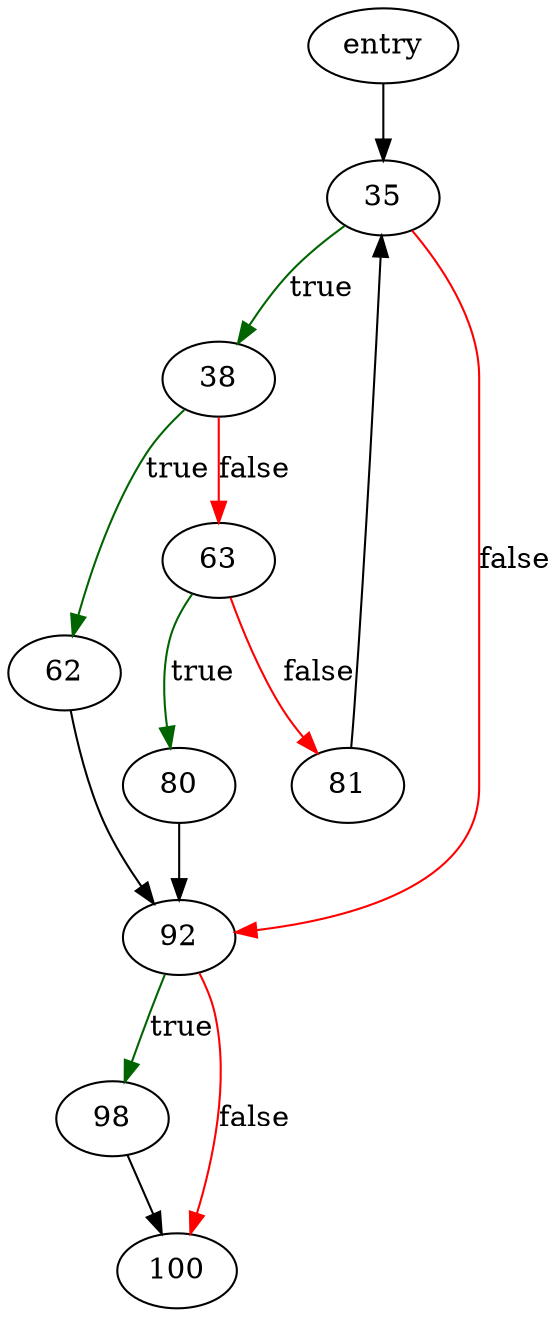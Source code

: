 digraph "vdbeIncrPopulate" {
	// Node definitions.
	1 [label=entry];
	35;
	38;
	62;
	63;
	80;
	81;
	92;
	98;
	100;

	// Edge definitions.
	1 -> 35;
	35 -> 38 [
		color=darkgreen
		label=true
	];
	35 -> 92 [
		color=red
		label=false
	];
	38 -> 62 [
		color=darkgreen
		label=true
	];
	38 -> 63 [
		color=red
		label=false
	];
	62 -> 92;
	63 -> 80 [
		color=darkgreen
		label=true
	];
	63 -> 81 [
		color=red
		label=false
	];
	80 -> 92;
	81 -> 35;
	92 -> 98 [
		color=darkgreen
		label=true
	];
	92 -> 100 [
		color=red
		label=false
	];
	98 -> 100;
}